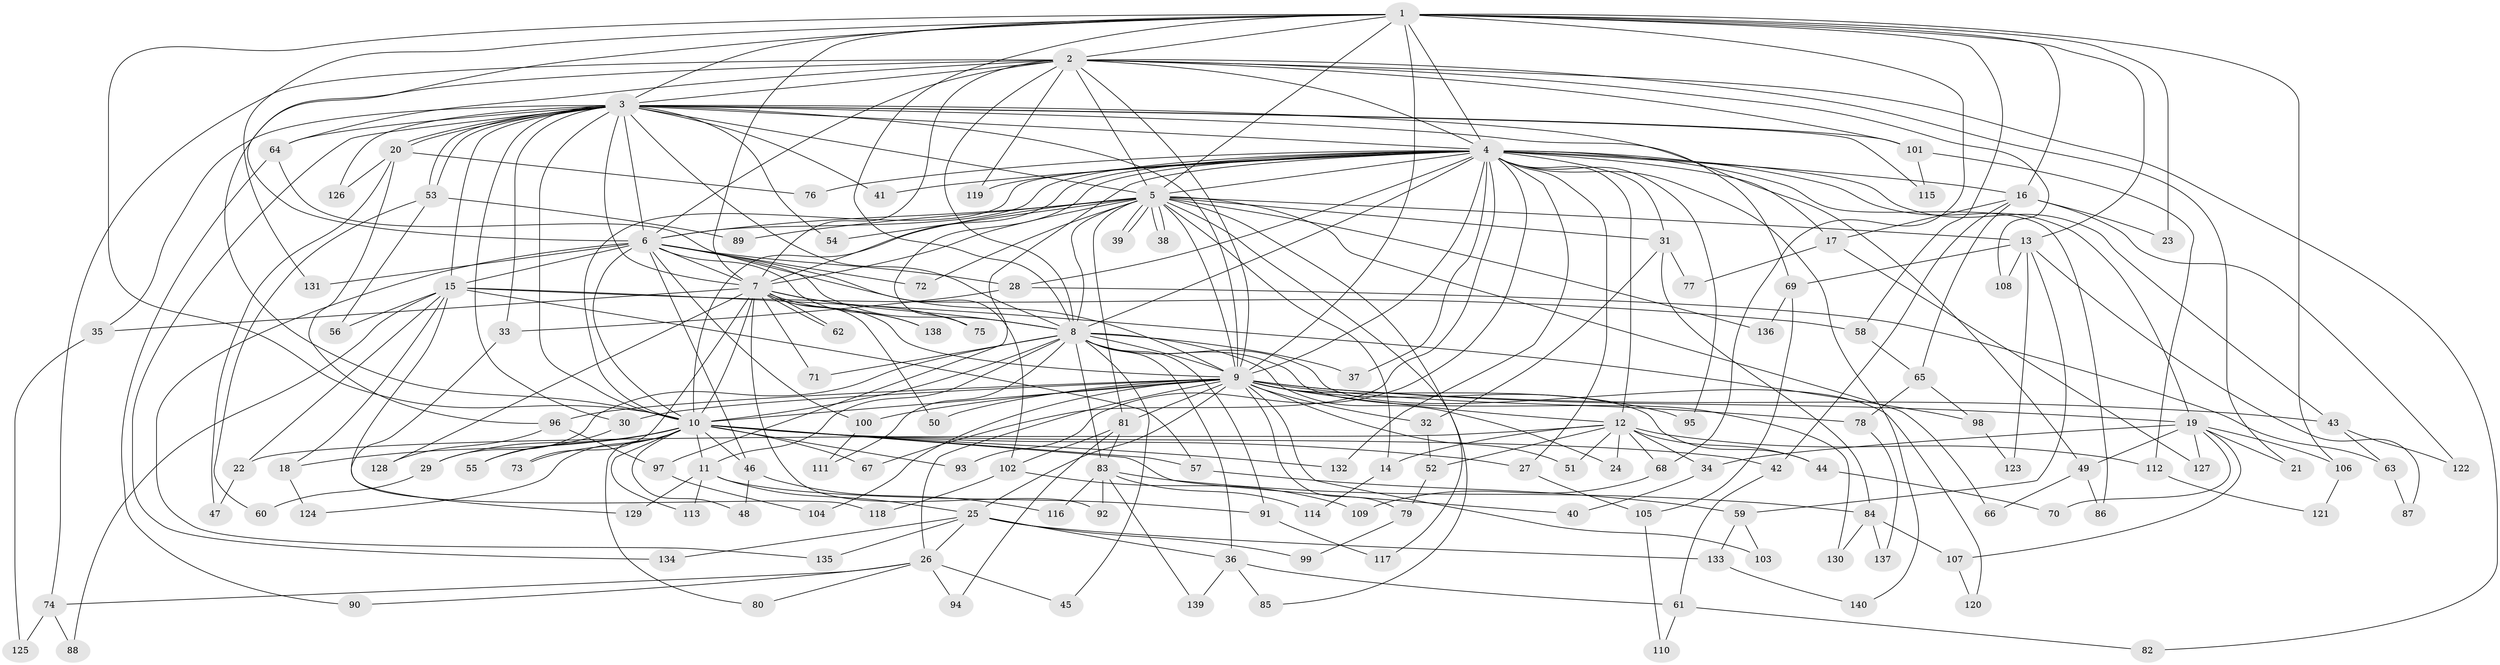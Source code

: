 // Generated by graph-tools (version 1.1) at 2025/45/03/09/25 04:45:46]
// undirected, 140 vertices, 305 edges
graph export_dot {
graph [start="1"]
  node [color=gray90,style=filled];
  1;
  2;
  3;
  4;
  5;
  6;
  7;
  8;
  9;
  10;
  11;
  12;
  13;
  14;
  15;
  16;
  17;
  18;
  19;
  20;
  21;
  22;
  23;
  24;
  25;
  26;
  27;
  28;
  29;
  30;
  31;
  32;
  33;
  34;
  35;
  36;
  37;
  38;
  39;
  40;
  41;
  42;
  43;
  44;
  45;
  46;
  47;
  48;
  49;
  50;
  51;
  52;
  53;
  54;
  55;
  56;
  57;
  58;
  59;
  60;
  61;
  62;
  63;
  64;
  65;
  66;
  67;
  68;
  69;
  70;
  71;
  72;
  73;
  74;
  75;
  76;
  77;
  78;
  79;
  80;
  81;
  82;
  83;
  84;
  85;
  86;
  87;
  88;
  89;
  90;
  91;
  92;
  93;
  94;
  95;
  96;
  97;
  98;
  99;
  100;
  101;
  102;
  103;
  104;
  105;
  106;
  107;
  108;
  109;
  110;
  111;
  112;
  113;
  114;
  115;
  116;
  117;
  118;
  119;
  120;
  121;
  122;
  123;
  124;
  125;
  126;
  127;
  128;
  129;
  130;
  131;
  132;
  133;
  134;
  135;
  136;
  137;
  138;
  139;
  140;
  1 -- 2;
  1 -- 3;
  1 -- 4;
  1 -- 5;
  1 -- 6;
  1 -- 7;
  1 -- 8;
  1 -- 9;
  1 -- 10;
  1 -- 13;
  1 -- 16;
  1 -- 23;
  1 -- 58;
  1 -- 68;
  1 -- 106;
  1 -- 131;
  2 -- 3;
  2 -- 4;
  2 -- 5;
  2 -- 6;
  2 -- 7;
  2 -- 8;
  2 -- 9;
  2 -- 10;
  2 -- 21;
  2 -- 64;
  2 -- 74;
  2 -- 82;
  2 -- 101;
  2 -- 108;
  2 -- 119;
  3 -- 4;
  3 -- 5;
  3 -- 6;
  3 -- 7;
  3 -- 8;
  3 -- 9;
  3 -- 10;
  3 -- 15;
  3 -- 20;
  3 -- 20;
  3 -- 30;
  3 -- 33;
  3 -- 35;
  3 -- 41;
  3 -- 49;
  3 -- 53;
  3 -- 53;
  3 -- 54;
  3 -- 64;
  3 -- 69;
  3 -- 101;
  3 -- 115;
  3 -- 126;
  3 -- 134;
  4 -- 5;
  4 -- 6;
  4 -- 7;
  4 -- 8;
  4 -- 9;
  4 -- 10;
  4 -- 12;
  4 -- 16;
  4 -- 17;
  4 -- 19;
  4 -- 27;
  4 -- 28;
  4 -- 31;
  4 -- 37;
  4 -- 41;
  4 -- 43;
  4 -- 67;
  4 -- 75;
  4 -- 76;
  4 -- 86;
  4 -- 93;
  4 -- 95;
  4 -- 97;
  4 -- 119;
  4 -- 132;
  4 -- 140;
  5 -- 6;
  5 -- 7;
  5 -- 8;
  5 -- 9;
  5 -- 10;
  5 -- 13;
  5 -- 14;
  5 -- 31;
  5 -- 38;
  5 -- 38;
  5 -- 39;
  5 -- 39;
  5 -- 54;
  5 -- 66;
  5 -- 72;
  5 -- 81;
  5 -- 85;
  5 -- 89;
  5 -- 117;
  5 -- 136;
  6 -- 7;
  6 -- 8;
  6 -- 9;
  6 -- 10;
  6 -- 15;
  6 -- 28;
  6 -- 46;
  6 -- 72;
  6 -- 100;
  6 -- 131;
  6 -- 135;
  6 -- 138;
  7 -- 8;
  7 -- 9;
  7 -- 10;
  7 -- 35;
  7 -- 50;
  7 -- 62;
  7 -- 62;
  7 -- 71;
  7 -- 73;
  7 -- 75;
  7 -- 92;
  7 -- 128;
  7 -- 138;
  8 -- 9;
  8 -- 10;
  8 -- 11;
  8 -- 24;
  8 -- 29;
  8 -- 36;
  8 -- 37;
  8 -- 45;
  8 -- 71;
  8 -- 83;
  8 -- 91;
  8 -- 111;
  8 -- 120;
  8 -- 130;
  9 -- 10;
  9 -- 12;
  9 -- 19;
  9 -- 25;
  9 -- 26;
  9 -- 30;
  9 -- 32;
  9 -- 43;
  9 -- 44;
  9 -- 50;
  9 -- 51;
  9 -- 78;
  9 -- 79;
  9 -- 81;
  9 -- 95;
  9 -- 96;
  9 -- 100;
  9 -- 103;
  9 -- 104;
  10 -- 11;
  10 -- 18;
  10 -- 27;
  10 -- 29;
  10 -- 40;
  10 -- 42;
  10 -- 46;
  10 -- 48;
  10 -- 55;
  10 -- 57;
  10 -- 67;
  10 -- 73;
  10 -- 80;
  10 -- 93;
  10 -- 113;
  10 -- 124;
  10 -- 132;
  11 -- 25;
  11 -- 91;
  11 -- 113;
  11 -- 129;
  12 -- 14;
  12 -- 22;
  12 -- 24;
  12 -- 34;
  12 -- 44;
  12 -- 51;
  12 -- 52;
  12 -- 68;
  12 -- 112;
  13 -- 59;
  13 -- 69;
  13 -- 87;
  13 -- 108;
  13 -- 123;
  14 -- 114;
  15 -- 18;
  15 -- 22;
  15 -- 56;
  15 -- 57;
  15 -- 58;
  15 -- 88;
  15 -- 98;
  15 -- 118;
  16 -- 17;
  16 -- 23;
  16 -- 42;
  16 -- 65;
  16 -- 122;
  17 -- 77;
  17 -- 127;
  18 -- 124;
  19 -- 21;
  19 -- 34;
  19 -- 49;
  19 -- 70;
  19 -- 106;
  19 -- 107;
  19 -- 127;
  20 -- 47;
  20 -- 76;
  20 -- 96;
  20 -- 126;
  22 -- 47;
  25 -- 26;
  25 -- 36;
  25 -- 99;
  25 -- 133;
  25 -- 134;
  25 -- 135;
  26 -- 45;
  26 -- 74;
  26 -- 80;
  26 -- 90;
  26 -- 94;
  27 -- 105;
  28 -- 33;
  28 -- 63;
  29 -- 60;
  30 -- 55;
  31 -- 32;
  31 -- 77;
  31 -- 84;
  32 -- 52;
  33 -- 129;
  34 -- 40;
  35 -- 125;
  36 -- 61;
  36 -- 85;
  36 -- 139;
  42 -- 61;
  43 -- 63;
  43 -- 122;
  44 -- 70;
  46 -- 48;
  46 -- 116;
  49 -- 66;
  49 -- 86;
  52 -- 79;
  53 -- 56;
  53 -- 60;
  53 -- 89;
  57 -- 59;
  58 -- 65;
  59 -- 103;
  59 -- 133;
  61 -- 82;
  61 -- 110;
  63 -- 87;
  64 -- 90;
  64 -- 102;
  65 -- 78;
  65 -- 98;
  68 -- 109;
  69 -- 105;
  69 -- 136;
  74 -- 88;
  74 -- 125;
  78 -- 137;
  79 -- 99;
  81 -- 83;
  81 -- 94;
  81 -- 102;
  83 -- 84;
  83 -- 92;
  83 -- 114;
  83 -- 116;
  83 -- 139;
  84 -- 107;
  84 -- 130;
  84 -- 137;
  91 -- 117;
  96 -- 97;
  96 -- 128;
  97 -- 104;
  98 -- 123;
  100 -- 111;
  101 -- 112;
  101 -- 115;
  102 -- 109;
  102 -- 118;
  105 -- 110;
  106 -- 121;
  107 -- 120;
  112 -- 121;
  133 -- 140;
}
